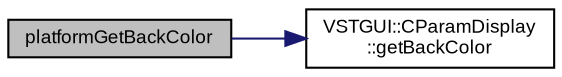 digraph "platformGetBackColor"
{
  bgcolor="transparent";
  edge [fontname="Arial",fontsize="9",labelfontname="Arial",labelfontsize="9"];
  node [fontname="Arial",fontsize="9",shape=record];
  rankdir="LR";
  Node1 [label="platformGetBackColor",height=0.2,width=0.4,color="black", fillcolor="grey75", style="filled" fontcolor="black"];
  Node1 -> Node2 [color="midnightblue",fontsize="9",style="solid",fontname="Arial"];
  Node2 [label="VSTGUI::CParamDisplay\l::getBackColor",height=0.2,width=0.4,color="black",URL="$class_v_s_t_g_u_i_1_1_c_param_display.html#a105d8dd772742e8af35efd70786d4c36"];
}
